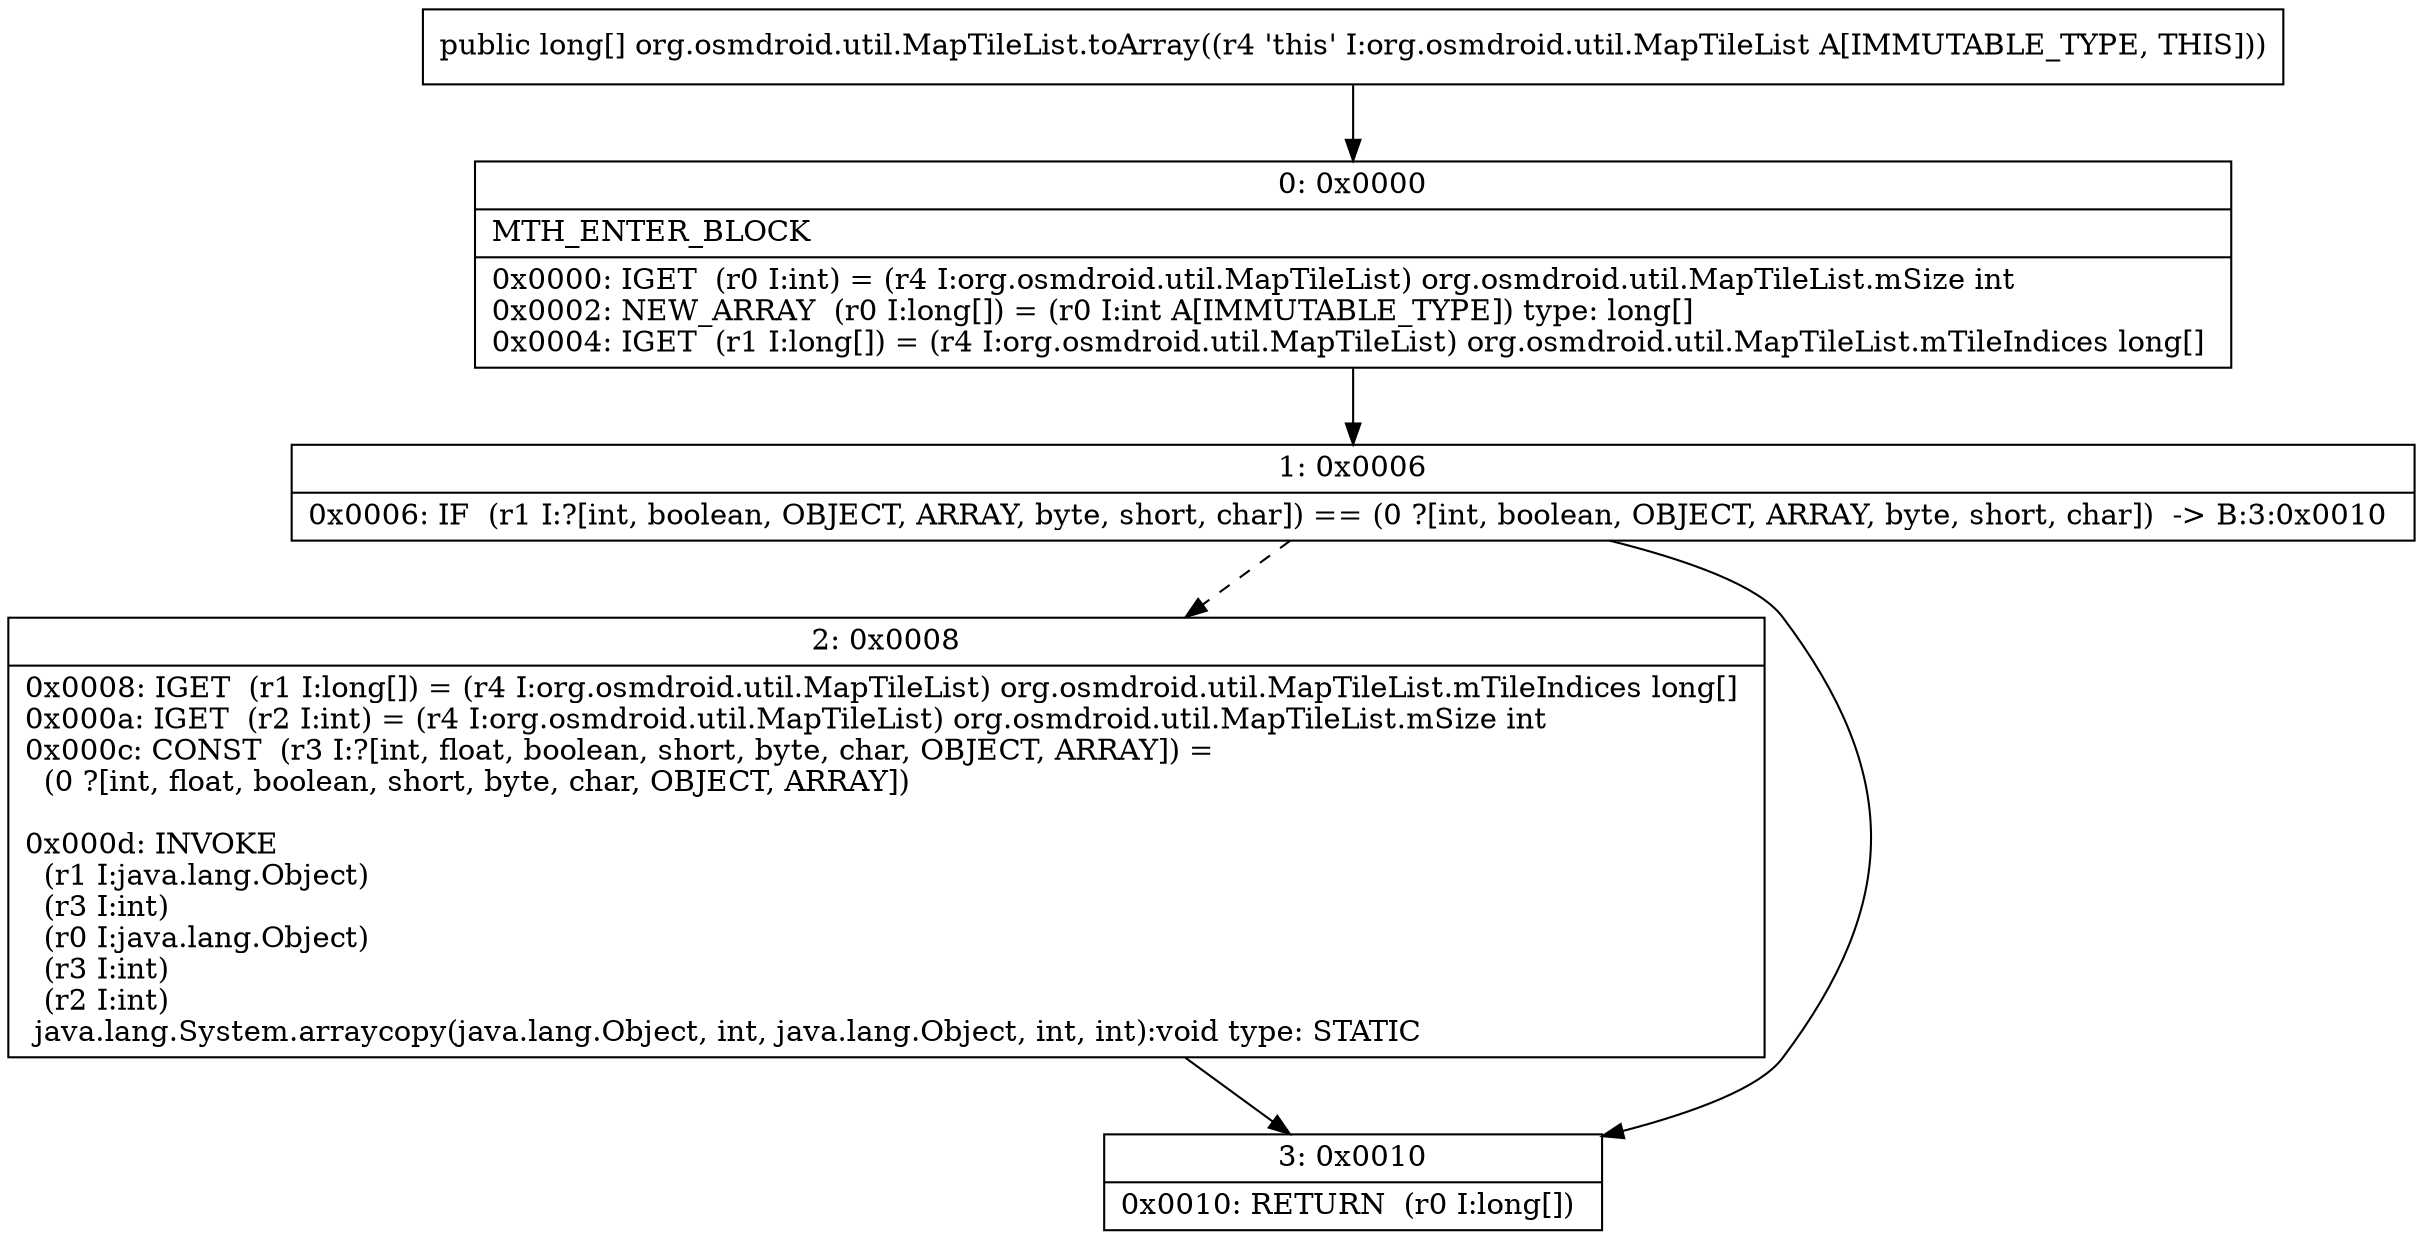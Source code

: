 digraph "CFG fororg.osmdroid.util.MapTileList.toArray()[J" {
Node_0 [shape=record,label="{0\:\ 0x0000|MTH_ENTER_BLOCK\l|0x0000: IGET  (r0 I:int) = (r4 I:org.osmdroid.util.MapTileList) org.osmdroid.util.MapTileList.mSize int \l0x0002: NEW_ARRAY  (r0 I:long[]) = (r0 I:int A[IMMUTABLE_TYPE]) type: long[] \l0x0004: IGET  (r1 I:long[]) = (r4 I:org.osmdroid.util.MapTileList) org.osmdroid.util.MapTileList.mTileIndices long[] \l}"];
Node_1 [shape=record,label="{1\:\ 0x0006|0x0006: IF  (r1 I:?[int, boolean, OBJECT, ARRAY, byte, short, char]) == (0 ?[int, boolean, OBJECT, ARRAY, byte, short, char])  \-\> B:3:0x0010 \l}"];
Node_2 [shape=record,label="{2\:\ 0x0008|0x0008: IGET  (r1 I:long[]) = (r4 I:org.osmdroid.util.MapTileList) org.osmdroid.util.MapTileList.mTileIndices long[] \l0x000a: IGET  (r2 I:int) = (r4 I:org.osmdroid.util.MapTileList) org.osmdroid.util.MapTileList.mSize int \l0x000c: CONST  (r3 I:?[int, float, boolean, short, byte, char, OBJECT, ARRAY]) = \l  (0 ?[int, float, boolean, short, byte, char, OBJECT, ARRAY])\l \l0x000d: INVOKE  \l  (r1 I:java.lang.Object)\l  (r3 I:int)\l  (r0 I:java.lang.Object)\l  (r3 I:int)\l  (r2 I:int)\l java.lang.System.arraycopy(java.lang.Object, int, java.lang.Object, int, int):void type: STATIC \l}"];
Node_3 [shape=record,label="{3\:\ 0x0010|0x0010: RETURN  (r0 I:long[]) \l}"];
MethodNode[shape=record,label="{public long[] org.osmdroid.util.MapTileList.toArray((r4 'this' I:org.osmdroid.util.MapTileList A[IMMUTABLE_TYPE, THIS])) }"];
MethodNode -> Node_0;
Node_0 -> Node_1;
Node_1 -> Node_2[style=dashed];
Node_1 -> Node_3;
Node_2 -> Node_3;
}

